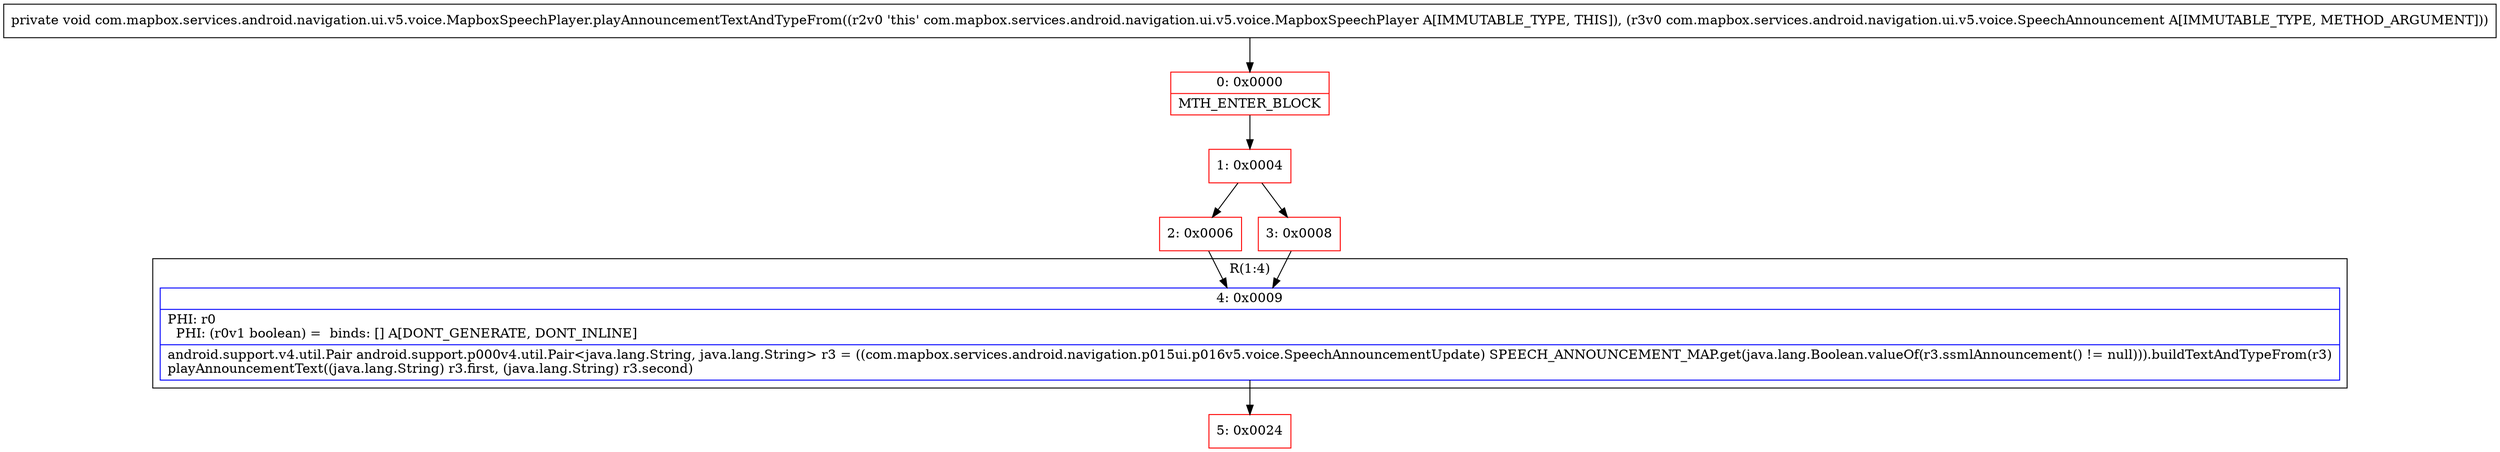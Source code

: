 digraph "CFG forcom.mapbox.services.android.navigation.ui.v5.voice.MapboxSpeechPlayer.playAnnouncementTextAndTypeFrom(Lcom\/mapbox\/services\/android\/navigation\/ui\/v5\/voice\/SpeechAnnouncement;)V" {
subgraph cluster_Region_205124953 {
label = "R(1:4)";
node [shape=record,color=blue];
Node_4 [shape=record,label="{4\:\ 0x0009|PHI: r0 \l  PHI: (r0v1 boolean) =  binds: [] A[DONT_GENERATE, DONT_INLINE]\l|android.support.v4.util.Pair android.support.p000v4.util.Pair\<java.lang.String, java.lang.String\> r3 = ((com.mapbox.services.android.navigation.p015ui.p016v5.voice.SpeechAnnouncementUpdate) SPEECH_ANNOUNCEMENT_MAP.get(java.lang.Boolean.valueOf(r3.ssmlAnnouncement() != null))).buildTextAndTypeFrom(r3)\lplayAnnouncementText((java.lang.String) r3.first, (java.lang.String) r3.second)\l}"];
}
Node_0 [shape=record,color=red,label="{0\:\ 0x0000|MTH_ENTER_BLOCK\l}"];
Node_1 [shape=record,color=red,label="{1\:\ 0x0004}"];
Node_2 [shape=record,color=red,label="{2\:\ 0x0006}"];
Node_3 [shape=record,color=red,label="{3\:\ 0x0008}"];
Node_5 [shape=record,color=red,label="{5\:\ 0x0024}"];
MethodNode[shape=record,label="{private void com.mapbox.services.android.navigation.ui.v5.voice.MapboxSpeechPlayer.playAnnouncementTextAndTypeFrom((r2v0 'this' com.mapbox.services.android.navigation.ui.v5.voice.MapboxSpeechPlayer A[IMMUTABLE_TYPE, THIS]), (r3v0 com.mapbox.services.android.navigation.ui.v5.voice.SpeechAnnouncement A[IMMUTABLE_TYPE, METHOD_ARGUMENT])) }"];
MethodNode -> Node_0;
Node_4 -> Node_5;
Node_0 -> Node_1;
Node_1 -> Node_2;
Node_1 -> Node_3;
Node_2 -> Node_4;
Node_3 -> Node_4;
}

